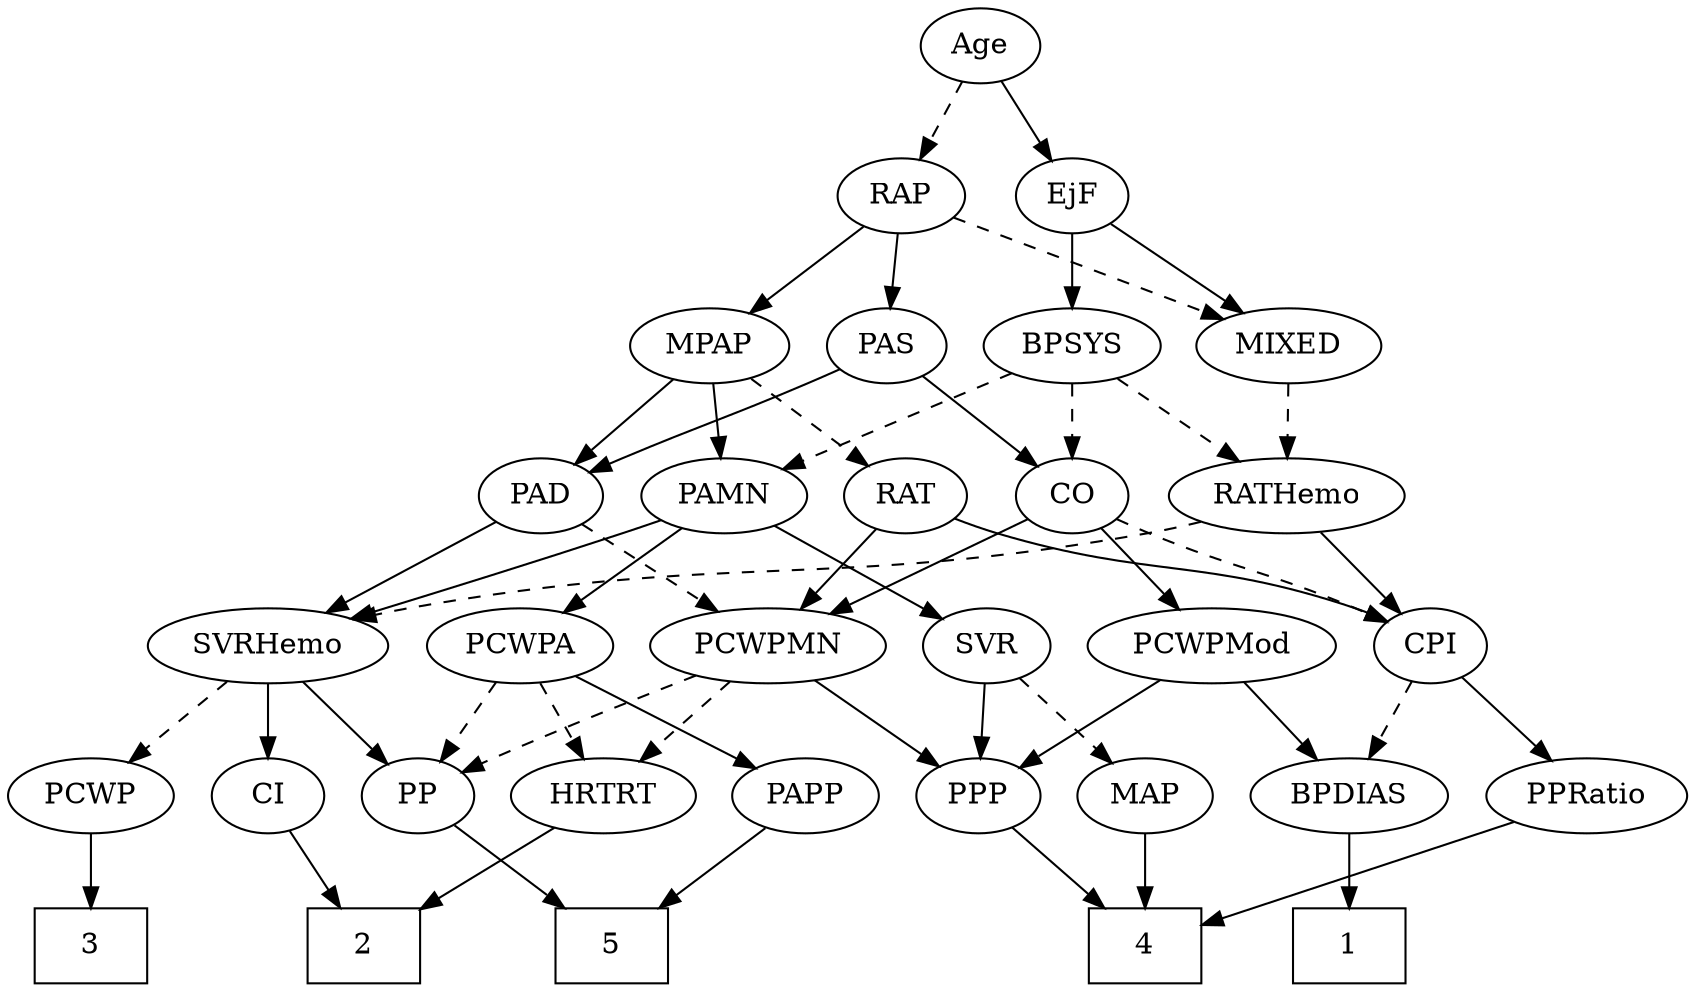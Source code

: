 strict digraph {
	graph [bb="0,0,744.34,468"];
	node [label="\N"];
	1	[height=0.5,
		pos="42.246,18",
		shape=box,
		width=0.75];
	2	[height=0.5,
		pos="586.25,18",
		shape=box,
		width=0.75];
	3	[height=0.5,
		pos="709.25,18",
		shape=box,
		width=0.75];
	4	[height=0.5,
		pos="230.25,18",
		shape=box,
		width=0.75];
	5	[height=0.5,
		pos="416.25,18",
		shape=box,
		width=0.75];
	Age	[height=0.5,
		pos="303.25,450",
		width=0.75];
	EjF	[height=0.5,
		pos="267.25,378",
		width=0.75];
	Age -> EjF	[pos="e,275.55,395.15 294.9,432.76 290.53,424.28 285.1,413.71 280.2,404.2",
		style=solid];
	RAP	[height=0.5,
		pos="346.25,378",
		width=0.77632];
	Age -> RAP	[pos="e,336.23,395.31 313,433.12 318.32,424.47 325.01,413.58 330.99,403.83",
		style=dashed];
	MIXED	[height=0.5,
		pos="267.25,306",
		width=1.1193];
	EjF -> MIXED	[pos="e,267.25,324.1 267.25,359.7 267.25,351.98 267.25,342.71 267.25,334.11",
		style=solid];
	BPSYS	[height=0.5,
		pos="171.25,306",
		width=1.0471];
	EjF -> BPSYS	[pos="e,191.06,321.45 249.64,364.16 235.53,353.88 215.48,339.25 199.19,327.37",
		style=solid];
	RAP -> MIXED	[pos="e,284.58,322.36 330.26,362.83 319.39,353.2 304.77,340.25 292.36,329.25",
		style=dashed];
	MPAP	[height=0.5,
		pos="432.25,306",
		width=0.97491];
	RAP -> MPAP	[pos="e,414.23,321.66 362.83,363.5 375.15,353.47 392.2,339.6 406.32,328.11",
		style=solid];
	PAS	[height=0.5,
		pos="352.25,306",
		width=0.75];
	RAP -> PAS	[pos="e,350.78,324.1 347.73,359.7 348.39,351.98 349.19,342.71 349.92,334.11",
		style=solid];
	RATHemo	[height=0.5,
		pos="255.25,234",
		width=1.3721];
	MIXED -> RATHemo	[pos="e,258.18,252.1 264.28,287.7 262.96,279.98 261.37,270.71 259.89,262.11",
		style=dashed];
	PAD	[height=0.5,
		pos="515.25,234",
		width=0.79437];
	MPAP -> PAD	[pos="e,498.8,248.87 449.85,290.15 461.83,280.05 477.84,266.55 491.02,255.43",
		style=solid];
	PAMN	[height=0.5,
		pos="432.25,234",
		width=1.011];
	MPAP -> PAMN	[pos="e,432.25,252.1 432.25,287.7 432.25,279.98 432.25,270.71 432.25,262.11",
		style=solid];
	RAT	[height=0.5,
		pos="350.25,234",
		width=0.75827];
	MPAP -> RAT	[pos="e,366.22,248.64 414.86,290.15 402.94,279.98 387,266.37 373.93,255.21",
		style=dashed];
	CO	[height=0.5,
		pos="161.25,234",
		width=0.75];
	BPSYS -> CO	[pos="e,163.69,252.1 168.77,287.7 167.67,279.98 166.35,270.71 165.12,262.11",
		style=dashed];
	BPSYS -> PAMN	[pos="e,404.73,245.9 199.88,293.94 205.9,291.82 212.24,289.72 218.25,288 291.65,266.96 312.91,273.29 386.25,252 389.18,251.15 392.19,250.2 \
395.2,249.21",
		style=dashed];
	BPSYS -> RATHemo	[pos="e,236.18,250.89 189.47,289.81 200.79,280.38 215.55,268.08 228.22,257.53",
		style=dashed];
	PCWPMN	[height=0.5,
		pos="345.25,162",
		width=1.3902];
	PAD -> PCWPMN	[pos="e,377.94,175.72 492.8,222.79 487.71,220.52 482.3,218.15 477.25,216 447.41,203.34 413.48,189.73 387.49,179.48",
		style=dashed];
	SVRHemo	[height=0.5,
		pos="565.25,162",
		width=1.3902];
	PAD -> SVRHemo	[pos="e,553.25,179.8 526.59,217.12 532.74,208.51 540.48,197.67 547.42,187.96",
		style=solid];
	CPI	[height=0.5,
		pos="166.25,162",
		width=0.75];
	CO -> CPI	[pos="e,165.02,180.1 162.48,215.7 163.03,207.98 163.7,198.71 164.31,190.11",
		style=dashed];
	PCWPMod	[height=0.5,
		pos="69.246,162",
		width=1.4443];
	CO -> PCWPMod	[pos="e,89.685,178.55 143.94,219.83 130.94,209.94 112.85,196.18 97.73,184.67",
		style=solid];
	CO -> PCWPMN	[pos="e,309.59,174.68 182.41,222.59 187.25,220.32 192.39,218.01 197.25,216 231.23,201.93 270.45,187.99 299.97,177.93",
		style=solid];
	PAS -> PAD	[pos="e,492.8,245.2 373.47,294.73 378.31,292.46 383.43,290.11 388.25,288 427.33,270.88 437.99,268.72 477.25,252 479.3,251.13 481.41,250.22 \
483.53,249.29",
		style=solid];
	PAS -> CO	[pos="e,182.34,245.6 331.15,294.4 326.31,292.15 321.15,289.89 316.25,288 264.68,268.15 248.81,271.85 197.25,252 195.41,251.29 193.53,250.53 \
191.65,249.74",
		style=solid];
	SVR	[height=0.5,
		pos="249.25,162",
		width=0.77632];
	PAMN -> SVR	[pos="e,271.02,173.38 404.04,222.53 398.16,220.36 392.01,218.1 386.25,216 341.87,199.81 329.97,197.88 286.25,180 284.38,179.24 282.47,\
178.43 280.55,177.61",
		style=solid];
	PCWPA	[height=0.5,
		pos="455.25,162",
		width=1.1555];
	PAMN -> PCWPA	[pos="e,449.57,180.28 437.81,216.05 440.4,208.18 443.54,198.62 446.44,189.79",
		style=solid];
	PAMN -> SVRHemo	[pos="e,538.13,177.27 456.33,220.32 476.6,209.66 505.88,194.25 528.98,182.09",
		style=solid];
	RATHemo -> CPI	[pos="e,182.95,176.14 235.49,217.46 222.43,207.19 205.2,193.64 191.19,182.62",
		style=solid];
	RATHemo -> SVRHemo	[pos="e,528.25,174.24 291.93,221.85 299.28,219.77 306.99,217.72 314.25,216 398.72,195.96 421.77,200.04 506.25,180 510.27,179.04 514.43,\
177.99 518.6,176.88",
		style=dashed];
	BPDIAS	[height=0.5,
		pos="42.246,90",
		width=1.1735];
	CPI -> BPDIAS	[pos="e,66.814,104.87 146.32,149.75 127.31,139.02 98.299,122.64 75.732,109.9",
		style=dashed];
	PPRatio	[height=0.5,
		pos="142.25,90",
		width=1.1013];
	CPI -> PPRatio	[pos="e,148.17,108.28 160.44,144.05 157.74,136.18 154.46,126.62 151.43,117.79",
		style=solid];
	RAT -> CPI	[pos="e,189.16,171.53 328.87,222.79 323.78,220.47 318.35,218.08 313.25,216 269.11,198.03 257.04,196.26 212.25,180 207.9,178.42 203.32,\
176.75 198.81,175.09",
		style=solid];
	RAT -> PCWPMN	[pos="e,346.47,180.1 349.01,215.7 348.46,207.98 347.8,198.71 347.18,190.11",
		style=solid];
	MAP	[height=0.5,
		pos="230.25,90",
		width=0.84854];
	SVR -> MAP	[pos="e,234.94,108.28 244.65,144.05 242.53,136.26 239.97,126.82 237.6,118.08",
		style=dashed];
	PPP	[height=0.5,
		pos="306.25,90",
		width=0.75];
	SVR -> PPP	[pos="e,293.9,106.16 261.61,145.81 269.16,136.55 278.95,124.52 287.44,114.09",
		style=solid];
	PCWPMod -> BPDIAS	[pos="e,48.722,107.79 62.71,144.05 59.626,136.06 55.874,126.33 52.429,117.4",
		style=solid];
	PCWPMod -> PPP	[pos="e,285.21,101.75 108.26,150 115.56,147.98 123.13,145.91 130.25,144 192.3,127.38 209.82,129.81 270.25,108 272.1,107.33 273.99,106.6 \
275.88,105.83",
		style=solid];
	PP	[height=0.5,
		pos="378.25,90",
		width=0.75];
	PCWPA -> PP	[pos="e,393.72,105.07 438.16,145.46 427.36,135.65 413.26,122.83 401.46,112.1",
		style=dashed];
	PAPP	[height=0.5,
		pos="455.25,90",
		width=0.88464];
	PCWPA -> PAPP	[pos="e,455.25,108.1 455.25,143.7 455.25,135.98 455.25,126.71 455.25,118.11",
		style=solid];
	HRTRT	[height=0.5,
		pos="544.25,90",
		width=1.1013];
	PCWPA -> HRTRT	[pos="e,525.28,105.92 474.56,145.81 487.01,136.02 503.37,123.15 517.12,112.34",
		style=dashed];
	PCWPMN -> PP	[pos="e,370.56,107.31 353.23,144.05 357.14,135.77 361.93,125.62 366.26,116.42",
		style=dashed];
	PCWPMN -> PPP	[pos="e,315.33,107.31 335.81,144.05 331.14,135.68 325.41,125.4 320.25,116.13",
		style=solid];
	PCWPMN -> HRTRT	[pos="e,514.04,101.71 379.74,148.92 410.35,138.2 456.29,122.09 496.25,108 498.94,107.05 501.72,106.07 504.53,105.08",
		style=dashed];
	SVRHemo -> PP	[pos="e,399.4,101.44 529.16,149.5 498.32,139.4 452.93,123.87 414.25,108 412.42,107.25 410.56,106.46 408.69,105.64",
		style=solid];
	PCWP	[height=0.5,
		pos="709.25,90",
		width=0.97491];
	SVRHemo -> PCWP	[pos="e,684.69,102.94 593.7,147.17 617.24,135.72 650.75,119.44 675.62,107.35",
		style=dashed];
	CI	[height=0.5,
		pos="629.25,90",
		width=0.75];
	SVRHemo -> CI	[pos="e,615.79,105.72 580.09,144.76 588.68,135.37 599.62,123.41 608.99,113.15",
		style=solid];
	BPDIAS -> 1	[pos="e,42.246,36.104 42.246,71.697 42.246,63.983 42.246,54.712 42.246,46.112",
		style=solid];
	MAP -> 4	[pos="e,230.25,36.104 230.25,71.697 230.25,63.983 230.25,54.712 230.25,46.112",
		style=solid];
	PP -> 5	[pos="e,406.95,36.124 387.06,72.765 391.53,64.525 397.07,54.317 402.12,45.016",
		style=solid];
	PPP -> 4	[pos="e,248.83,36.113 290.87,74.834 281,65.746 267.93,53.71 256.46,43.141",
		style=solid];
	PPRatio -> 4	[pos="e,208.72,36.127 161.34,73.811 172.79,64.707 187.58,52.937 200.53,42.639",
		style=solid];
	PCWP -> 3	[pos="e,709.25,36.104 709.25,71.697 709.25,63.983 709.25,54.712 709.25,46.112",
		style=solid];
	CI -> 2	[pos="e,596.87,36.292 619.49,73.116 614.38,64.801 608,54.41 602.19,44.963",
		style=solid];
	PAPP -> 5	[pos="e,425.97,36.447 446,72.411 441.48,64.285 435.92,54.307 430.83,45.184",
		style=solid];
	HRTRT -> 2	[pos="e,575.78,36.447 554.2,72.411 559.08,64.285 565.06,54.307 570.54,45.184",
		style=solid];
}
